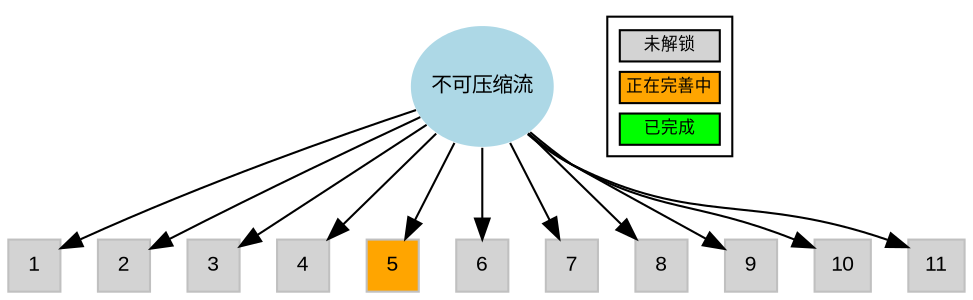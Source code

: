 
  digraph G {

      incompressible[label="不可压缩流", tooltip="简短介绍", fontname="Arial", fontsize=10, height=.8,width=.8,shape="ellipse",style="filled", color=none,fillcolor=lightblue,href="https://gitlab.com",target="_top"];

      incompressible_SRFPimpleFoam[label="1", tooltip="SRFPimpleFoam", fontname="Arial", fontsize=10, height=.35,width=.35,shape="box",style="filled", fillcolor=lightgray, color=gray,href="https://gitlab.com",target="_top"];
      incompressible_SRFSimpleFoam[label="2", tooltip="SRFSimpleFoam", fontname="Arial", fontsize=10, height=.35,width=.35,shape="box",style="filled", fillcolor=lightgray, color=gray,href="https://gitlab.com",target="_top"];
      incompressible_adjointShapeOptimizationFoam[label="3", tooltip="adjointShapeOptimizationFoam", fontname="Arial", fontsize=10, height=.35,width=.35,shape="box",style="filled", fillcolor=lightgray, color=gray,href="https://gitlab.com",target="_top"];
      incompressible_boundaryFoam[label="4", tooltip="boundaryFoam", fontname="Arial", fontsize=10, height=.35,width=.35,shape="box",style="filled", fillcolor=lightgray, color=gray,href="https://gitlab.com",target="_top"];
      incompressible_icoFoam[label="5", tooltip="icoFoam", fontname="Arial", fontsize=10, height=.35,width=.35,shape="box",style="filled", fillcolor=orange, color=gray,href="https://oflab.gitlab.io/tutorials/incompressible/icoFoam/index.html",target="_top"];
      incompressible_nonNewtonianIcoFoam[label="6", tooltip="nonNewtonianIcoFoam", fontname="Arial", fontsize=10, height=.35,width=.35,shape="box",style="filled", fillcolor=lightgray, color=gray,href="https://gitlab.com",target="_top"];
      incompressible_pimpleFoam[label="7", tooltip="rhoSimpleFoam", fontname="Arial", fontsize=10, height=.35,width=.35,shape="box",style="filled", fillcolor=lightgray, color=gray,href="https://gitlab.com",target="_top"];
      incompressible_pisoFoam[label="8", tooltip="pimpleFoam", fontname="Arial", fontsize=10, height=.35,width=.35,shape="box",style="filled", fillcolor=lightgray, color=gray,href="https://gitlab.com",target="_top"];
      incompressible_porousSimpleFoam[label="9", tooltip="porousSimpleFoam", fontname="Arial", fontsize=10, height=.35,width=.35,shape="box",style="filled", fillcolor=lightgray, color=gray,href="https://gitlab.com",target="_top"];
      incompressible_shallowWaterFoam[label="10", tooltip="shallowWaterFoam", fontname="Arial", fontsize=10, height=.35,width=.35,shape="box",style="filled", fillcolor=lightgray, color=gray,href="https://gitlab.com",target="_top"];
      incompressible_simpleFoam[label="11", tooltip="simpleFoam", fontname="Arial", fontsize=10, height=.35,width=.35,shape="box",style="filled", fillcolor=lightgray, color=gray,href="https://gitlab.com",target="_top"];
      // 连接
      incompressible -> incompressible_SRFPimpleFoam;
      incompressible -> incompressible_SRFSimpleFoam;
      incompressible -> incompressible_adjointShapeOptimizationFoam;
      incompressible -> incompressible_boundaryFoam;
      incompressible -> incompressible_icoFoam;
      incompressible -> incompressible_nonNewtonianIcoFoam;
      incompressible -> incompressible_pimpleFoam;
      incompressible -> incompressible_pisoFoam;
      incompressible -> incompressible_porousSimpleFoam;
      incompressible -> incompressible_shallowWaterFoam;
      incompressible -> incompressible_simpleFoam;

      node [shape=plaintext]
      legend [
    fontname="Arial"
    fontsize=8
   label=<
     <table border="1" cellborder="1" cellspacing="5">
       <tr><td bgcolor="lightgray">未解锁</td></tr>
       <tr><td bgcolor="orange"><font color="black">正在完善中</font></td></tr>
       <tr><td bgcolor="lime"><font color="black">已完成</font></td></tr>
     </table>>
  ];
  }